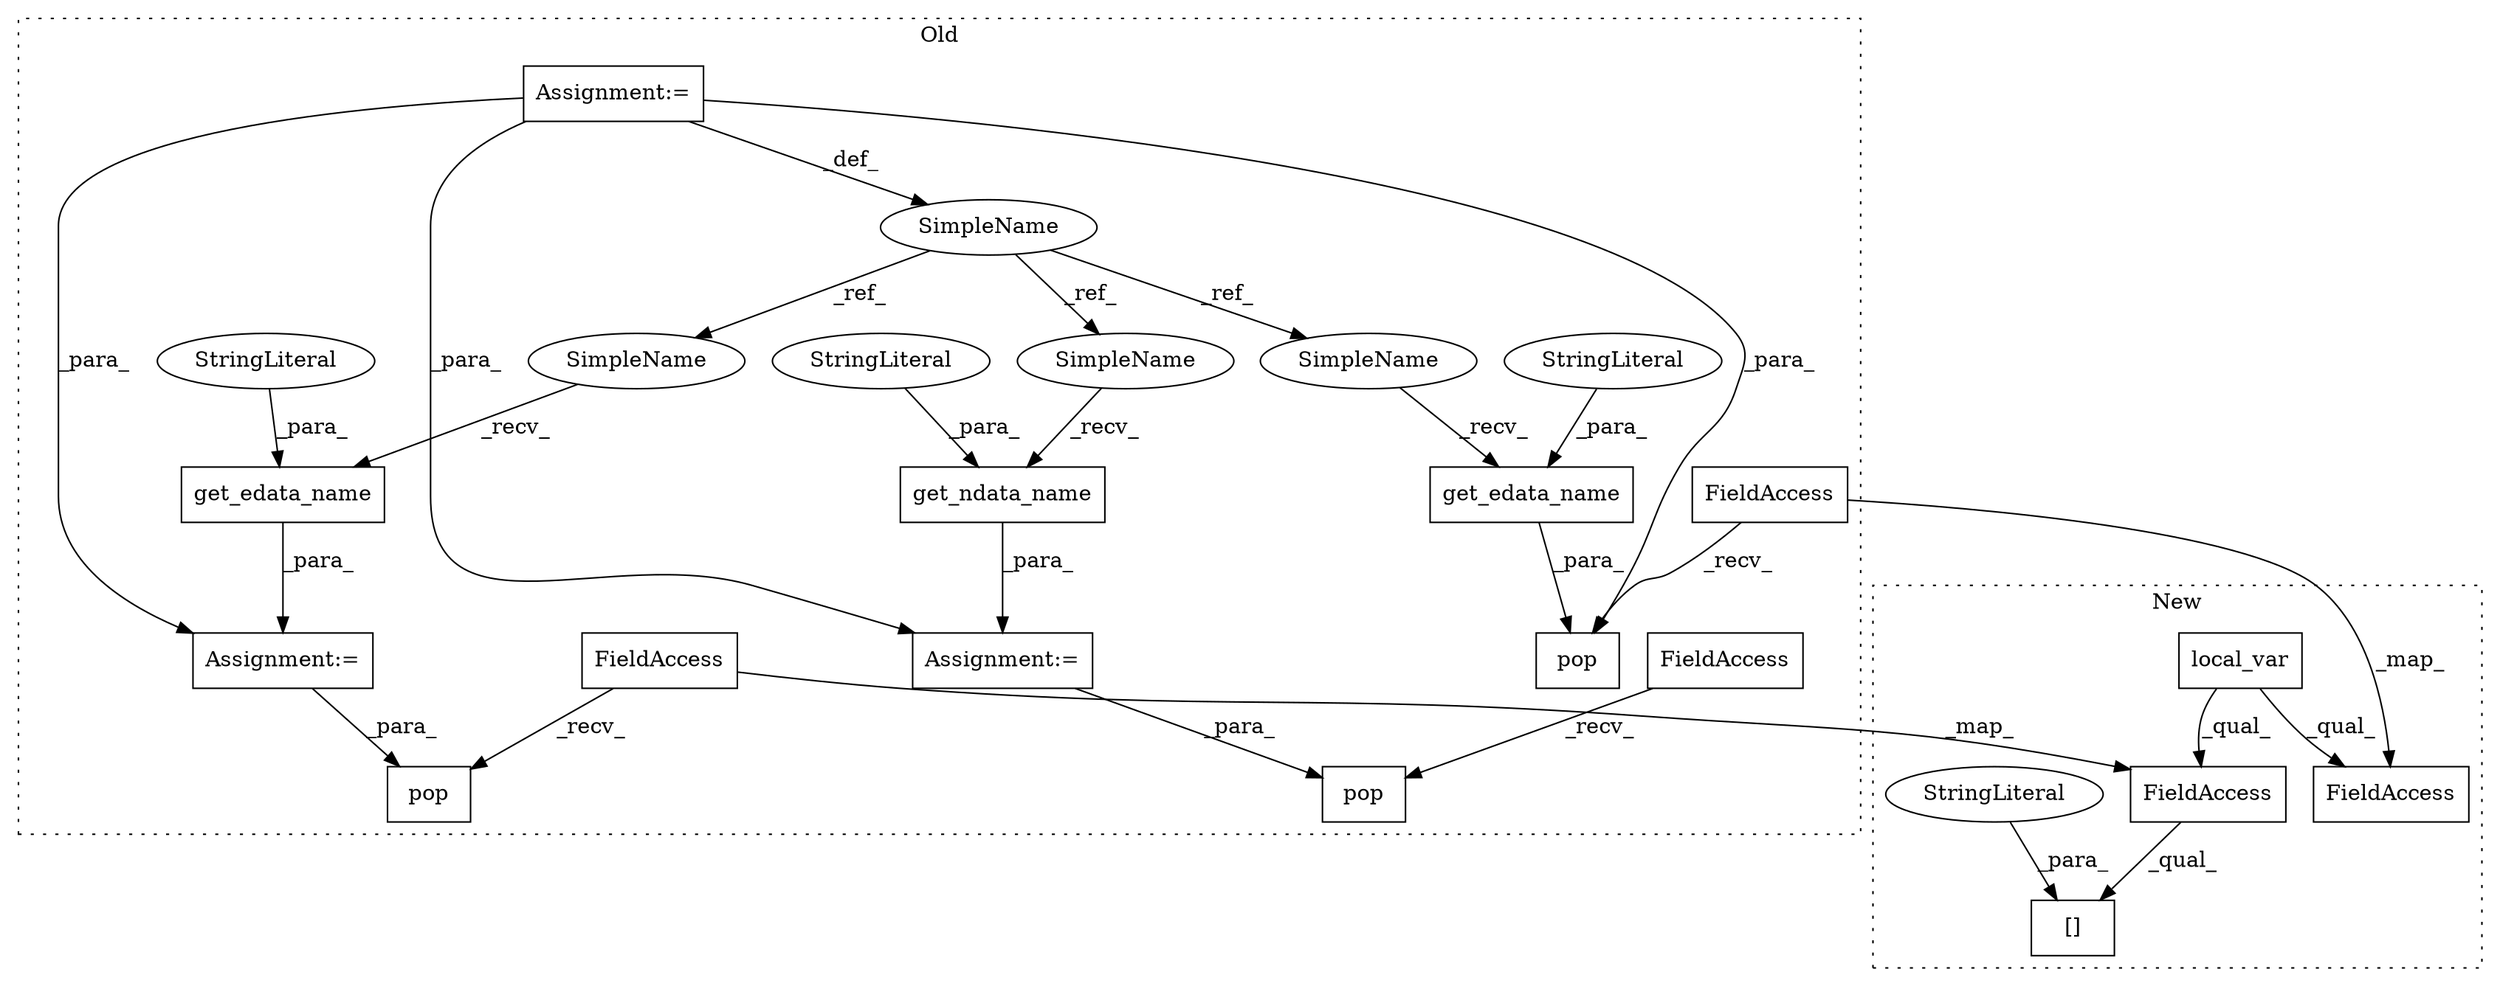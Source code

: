 digraph G {
subgraph cluster0 {
1 [label="get_edata_name" a="32" s="1516,1545" l="15,1" shape="box"];
3 [label="pop" a="32" s="1827,1846" l="4,1" shape="box"];
4 [label="StringLiteral" a="45" s="1533" l="12" shape="ellipse"];
5 [label="SimpleName" a="42" s="1208" l="5" shape="ellipse"];
6 [label="get_ndata_name" a="32" s="1463,1487" l="15,1" shape="box"];
7 [label="pop" a="32" s="1786,1800" l="4,1" shape="box"];
8 [label="FieldAccess" a="22" s="1778" l="7" shape="box"];
9 [label="get_edata_name" a="32" s="1417,1439" l="15,1" shape="box"];
10 [label="StringLiteral" a="45" s="1434" l="5" shape="ellipse"];
11 [label="StringLiteral" a="45" s="1480" l="7" shape="ellipse"];
12 [label="Assignment:=" a="7" s="1456" l="1" shape="box"];
13 [label="Assignment:=" a="7" s="1509" l="1" shape="box"];
14 [label="Assignment:=" a="7" s="1208" l="5" shape="box"];
15 [label="FieldAccess" a="22" s="1819" l="7" shape="box"];
17 [label="pop" a="32" s="1858,1870" l="4,1" shape="box"];
19 [label="FieldAccess" a="22" s="1850" l="7" shape="box"];
22 [label="SimpleName" a="42" s="1510" l="5" shape="ellipse"];
23 [label="SimpleName" a="42" s="1457" l="5" shape="ellipse"];
24 [label="SimpleName" a="42" s="1411" l="5" shape="ellipse"];
label = "Old";
style="dotted";
}
subgraph cluster1 {
2 [label="local_var" a="32" s="919" l="11" shape="box"];
16 [label="FieldAccess" a="22" s="1240" l="7" shape="box"];
18 [label="FieldAccess" a="22" s="1264" l="7" shape="box"];
20 [label="[]" a="2" s="1240,1260" l="8,1" shape="box"];
21 [label="StringLiteral" a="45" s="1248" l="12" shape="ellipse"];
label = "New";
style="dotted";
}
1 -> 13 [label="_para_"];
2 -> 18 [label="_qual_"];
2 -> 16 [label="_qual_"];
4 -> 1 [label="_para_"];
5 -> 22 [label="_ref_"];
5 -> 23 [label="_ref_"];
5 -> 24 [label="_ref_"];
6 -> 12 [label="_para_"];
8 -> 7 [label="_recv_"];
9 -> 17 [label="_para_"];
10 -> 9 [label="_para_"];
11 -> 6 [label="_para_"];
12 -> 7 [label="_para_"];
13 -> 3 [label="_para_"];
14 -> 5 [label="_def_"];
14 -> 13 [label="_para_"];
14 -> 17 [label="_para_"];
14 -> 12 [label="_para_"];
15 -> 16 [label="_map_"];
15 -> 3 [label="_recv_"];
16 -> 20 [label="_qual_"];
19 -> 17 [label="_recv_"];
19 -> 18 [label="_map_"];
21 -> 20 [label="_para_"];
22 -> 1 [label="_recv_"];
23 -> 6 [label="_recv_"];
24 -> 9 [label="_recv_"];
}